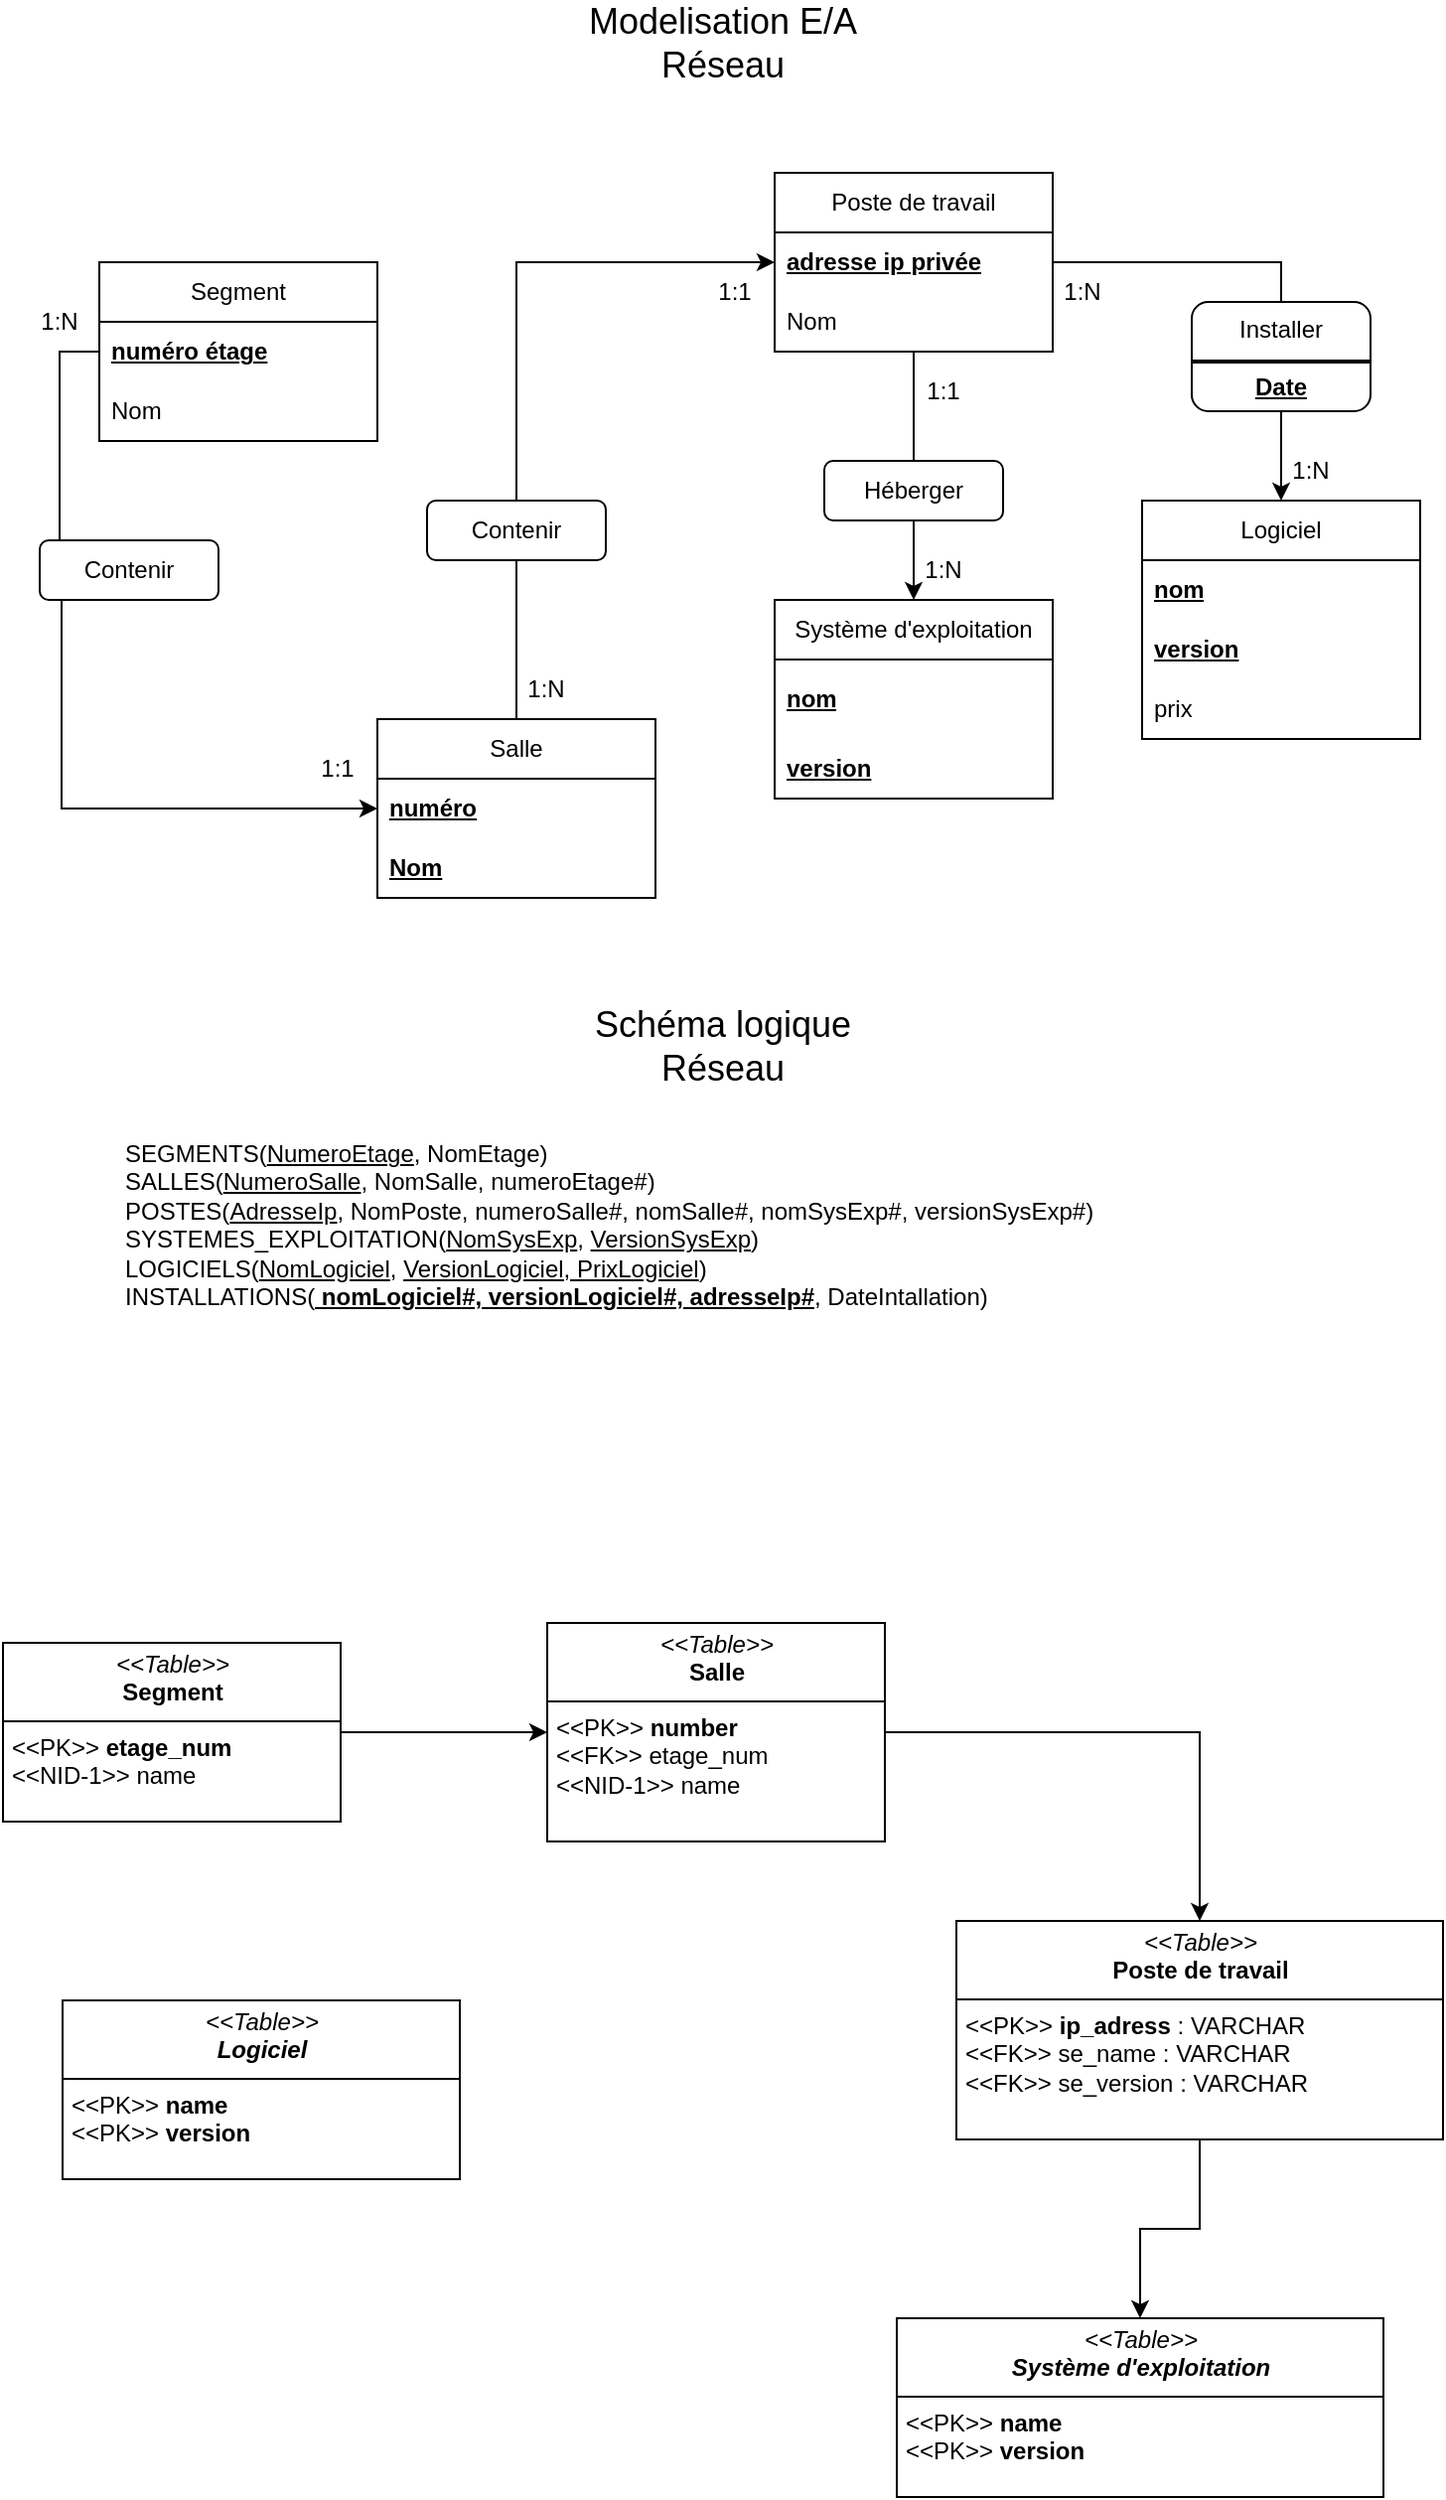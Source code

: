 <mxfile version="26.0.14">
  <diagram id="C5RBs43oDa-KdzZeNtuy" name="Page-1">
    <mxGraphModel dx="1289" dy="-467" grid="1" gridSize="10" guides="1" tooltips="1" connect="1" arrows="1" fold="1" page="1" pageScale="1" pageWidth="827" pageHeight="1169" math="0" shadow="0">
      <root>
        <mxCell id="WIyWlLk6GJQsqaUBKTNV-0" />
        <mxCell id="WIyWlLk6GJQsqaUBKTNV-1" parent="WIyWlLk6GJQsqaUBKTNV-0" />
        <mxCell id="9mr5yLSks6lPNNkDvnGB-1" value="Segment" style="swimlane;fontStyle=0;childLayout=stackLayout;horizontal=1;startSize=30;horizontalStack=0;resizeParent=1;resizeParentMax=0;resizeLast=0;collapsible=1;marginBottom=0;whiteSpace=wrap;html=1;" vertex="1" parent="WIyWlLk6GJQsqaUBKTNV-1">
          <mxGeometry x="100" y="1325" width="140" height="90" as="geometry" />
        </mxCell>
        <mxCell id="9mr5yLSks6lPNNkDvnGB-2" value="&lt;b&gt;&lt;u&gt;numéro étage&lt;/u&gt;&lt;/b&gt;" style="text;strokeColor=none;fillColor=none;align=left;verticalAlign=middle;spacingLeft=4;spacingRight=4;overflow=hidden;points=[[0,0.5],[1,0.5]];portConstraint=eastwest;rotatable=0;whiteSpace=wrap;html=1;" vertex="1" parent="9mr5yLSks6lPNNkDvnGB-1">
          <mxGeometry y="30" width="140" height="30" as="geometry" />
        </mxCell>
        <mxCell id="9mr5yLSks6lPNNkDvnGB-45" value="Nom" style="text;strokeColor=none;fillColor=none;align=left;verticalAlign=middle;spacingLeft=4;spacingRight=4;overflow=hidden;points=[[0,0.5],[1,0.5]];portConstraint=eastwest;rotatable=0;whiteSpace=wrap;html=1;" vertex="1" parent="9mr5yLSks6lPNNkDvnGB-1">
          <mxGeometry y="60" width="140" height="30" as="geometry" />
        </mxCell>
        <mxCell id="9mr5yLSks6lPNNkDvnGB-5" value="Système d&#39;exploitation" style="swimlane;fontStyle=0;childLayout=stackLayout;horizontal=1;startSize=30;horizontalStack=0;resizeParent=1;resizeParentMax=0;resizeLast=0;collapsible=1;marginBottom=0;whiteSpace=wrap;html=1;" vertex="1" parent="WIyWlLk6GJQsqaUBKTNV-1">
          <mxGeometry x="440" y="1495" width="140" height="100" as="geometry" />
        </mxCell>
        <mxCell id="9mr5yLSks6lPNNkDvnGB-6" value="&lt;div&gt;nom&lt;/div&gt;" style="text;strokeColor=none;fillColor=none;align=left;verticalAlign=middle;spacingLeft=4;spacingRight=4;overflow=hidden;points=[[0,0.5],[1,0.5]];portConstraint=eastwest;rotatable=0;whiteSpace=wrap;html=1;fontStyle=5" vertex="1" parent="9mr5yLSks6lPNNkDvnGB-5">
          <mxGeometry y="30" width="140" height="40" as="geometry" />
        </mxCell>
        <mxCell id="9mr5yLSks6lPNNkDvnGB-44" value="&lt;b&gt;&lt;u&gt;version&lt;/u&gt;&lt;/b&gt;" style="text;strokeColor=none;fillColor=none;align=left;verticalAlign=middle;spacingLeft=4;spacingRight=4;overflow=hidden;points=[[0,0.5],[1,0.5]];portConstraint=eastwest;rotatable=0;whiteSpace=wrap;html=1;" vertex="1" parent="9mr5yLSks6lPNNkDvnGB-5">
          <mxGeometry y="70" width="140" height="30" as="geometry" />
        </mxCell>
        <mxCell id="9mr5yLSks6lPNNkDvnGB-19" style="edgeStyle=orthogonalEdgeStyle;rounded=0;orthogonalLoop=1;jettySize=auto;html=1;entryX=0.5;entryY=0;entryDx=0;entryDy=0;exitX=1;exitY=0.5;exitDx=0;exitDy=0;" edge="1" parent="WIyWlLk6GJQsqaUBKTNV-1" source="9mr5yLSks6lPNNkDvnGB-8" target="9mr5yLSks6lPNNkDvnGB-11">
          <mxGeometry relative="1" as="geometry">
            <mxPoint x="695" y="1385" as="sourcePoint" />
          </mxGeometry>
        </mxCell>
        <mxCell id="9mr5yLSks6lPNNkDvnGB-28" style="edgeStyle=orthogonalEdgeStyle;rounded=0;orthogonalLoop=1;jettySize=auto;html=1;entryX=0.5;entryY=0;entryDx=0;entryDy=0;" edge="1" parent="WIyWlLk6GJQsqaUBKTNV-1" source="9mr5yLSks6lPNNkDvnGB-7" target="9mr5yLSks6lPNNkDvnGB-5">
          <mxGeometry relative="1" as="geometry" />
        </mxCell>
        <mxCell id="9mr5yLSks6lPNNkDvnGB-7" value="Poste de travail" style="swimlane;fontStyle=0;childLayout=stackLayout;horizontal=1;startSize=30;horizontalStack=0;resizeParent=1;resizeParentMax=0;resizeLast=0;collapsible=1;marginBottom=0;whiteSpace=wrap;html=1;" vertex="1" parent="WIyWlLk6GJQsqaUBKTNV-1">
          <mxGeometry x="440" y="1280" width="140" height="90" as="geometry" />
        </mxCell>
        <mxCell id="9mr5yLSks6lPNNkDvnGB-8" value="&lt;b&gt;&lt;u&gt;adresse ip privée&lt;/u&gt;&lt;/b&gt;" style="text;strokeColor=none;fillColor=none;align=left;verticalAlign=middle;spacingLeft=4;spacingRight=4;overflow=hidden;points=[[0,0.5],[1,0.5]];portConstraint=eastwest;rotatable=0;whiteSpace=wrap;html=1;" vertex="1" parent="9mr5yLSks6lPNNkDvnGB-7">
          <mxGeometry y="30" width="140" height="30" as="geometry" />
        </mxCell>
        <mxCell id="9mr5yLSks6lPNNkDvnGB-42" value="Nom" style="text;strokeColor=none;fillColor=none;align=left;verticalAlign=middle;spacingLeft=4;spacingRight=4;overflow=hidden;points=[[0,0.5],[1,0.5]];portConstraint=eastwest;rotatable=0;whiteSpace=wrap;html=1;" vertex="1" parent="9mr5yLSks6lPNNkDvnGB-7">
          <mxGeometry y="60" width="140" height="30" as="geometry" />
        </mxCell>
        <mxCell id="9mr5yLSks6lPNNkDvnGB-11" value="Logiciel" style="swimlane;fontStyle=0;childLayout=stackLayout;horizontal=1;startSize=30;horizontalStack=0;resizeParent=1;resizeParentMax=0;resizeLast=0;collapsible=1;marginBottom=0;whiteSpace=wrap;html=1;" vertex="1" parent="WIyWlLk6GJQsqaUBKTNV-1">
          <mxGeometry x="625" y="1445" width="140" height="120" as="geometry" />
        </mxCell>
        <mxCell id="9mr5yLSks6lPNNkDvnGB-12" value="&lt;b&gt;&lt;u&gt;nom&lt;/u&gt;&lt;/b&gt;" style="text;strokeColor=none;fillColor=none;align=left;verticalAlign=middle;spacingLeft=4;spacingRight=4;overflow=hidden;points=[[0,0.5],[1,0.5]];portConstraint=eastwest;rotatable=0;whiteSpace=wrap;html=1;" vertex="1" parent="9mr5yLSks6lPNNkDvnGB-11">
          <mxGeometry y="30" width="140" height="30" as="geometry" />
        </mxCell>
        <mxCell id="9mr5yLSks6lPNNkDvnGB-13" value="&lt;b&gt;&lt;u&gt;version&lt;/u&gt;&lt;/b&gt;" style="text;strokeColor=none;fillColor=none;align=left;verticalAlign=middle;spacingLeft=4;spacingRight=4;overflow=hidden;points=[[0,0.5],[1,0.5]];portConstraint=eastwest;rotatable=0;whiteSpace=wrap;html=1;" vertex="1" parent="9mr5yLSks6lPNNkDvnGB-11">
          <mxGeometry y="60" width="140" height="30" as="geometry" />
        </mxCell>
        <mxCell id="9mr5yLSks6lPNNkDvnGB-62" value="prix" style="text;strokeColor=none;fillColor=none;align=left;verticalAlign=middle;spacingLeft=4;spacingRight=4;overflow=hidden;points=[[0,0.5],[1,0.5]];portConstraint=eastwest;rotatable=0;whiteSpace=wrap;html=1;" vertex="1" parent="9mr5yLSks6lPNNkDvnGB-11">
          <mxGeometry y="90" width="140" height="30" as="geometry" />
        </mxCell>
        <mxCell id="9mr5yLSks6lPNNkDvnGB-15" value="Salle" style="swimlane;fontStyle=0;childLayout=stackLayout;horizontal=1;startSize=30;horizontalStack=0;resizeParent=1;resizeParentMax=0;resizeLast=0;collapsible=1;marginBottom=0;whiteSpace=wrap;html=1;" vertex="1" parent="WIyWlLk6GJQsqaUBKTNV-1">
          <mxGeometry x="240" y="1555" width="140" height="90" as="geometry" />
        </mxCell>
        <mxCell id="9mr5yLSks6lPNNkDvnGB-16" value="&lt;b&gt;&lt;u&gt;numéro&lt;/u&gt;&lt;/b&gt;" style="text;strokeColor=none;fillColor=none;align=left;verticalAlign=middle;spacingLeft=4;spacingRight=4;overflow=hidden;points=[[0,0.5],[1,0.5]];portConstraint=eastwest;rotatable=0;whiteSpace=wrap;html=1;" vertex="1" parent="9mr5yLSks6lPNNkDvnGB-15">
          <mxGeometry y="30" width="140" height="30" as="geometry" />
        </mxCell>
        <mxCell id="9mr5yLSks6lPNNkDvnGB-46" value="&lt;b&gt;&lt;u&gt;Nom&lt;/u&gt;&lt;/b&gt;" style="text;strokeColor=none;fillColor=none;align=left;verticalAlign=middle;spacingLeft=4;spacingRight=4;overflow=hidden;points=[[0,0.5],[1,0.5]];portConstraint=eastwest;rotatable=0;whiteSpace=wrap;html=1;" vertex="1" parent="9mr5yLSks6lPNNkDvnGB-15">
          <mxGeometry y="60" width="140" height="30" as="geometry" />
        </mxCell>
        <mxCell id="9mr5yLSks6lPNNkDvnGB-22" value="1:N" style="text;html=1;align=center;verticalAlign=middle;whiteSpace=wrap;rounded=0;" vertex="1" parent="WIyWlLk6GJQsqaUBKTNV-1">
          <mxGeometry x="565" y="1325" width="60" height="30" as="geometry" />
        </mxCell>
        <mxCell id="9mr5yLSks6lPNNkDvnGB-23" value="1:N" style="text;html=1;align=center;verticalAlign=middle;whiteSpace=wrap;rounded=0;" vertex="1" parent="WIyWlLk6GJQsqaUBKTNV-1">
          <mxGeometry x="680" y="1415" width="60" height="30" as="geometry" />
        </mxCell>
        <mxCell id="9mr5yLSks6lPNNkDvnGB-24" style="edgeStyle=orthogonalEdgeStyle;rounded=0;orthogonalLoop=1;jettySize=auto;html=1;exitX=0;exitY=0.5;exitDx=0;exitDy=0;entryX=0;entryY=0.5;entryDx=0;entryDy=0;" edge="1" parent="WIyWlLk6GJQsqaUBKTNV-1" source="9mr5yLSks6lPNNkDvnGB-2" target="9mr5yLSks6lPNNkDvnGB-16">
          <mxGeometry relative="1" as="geometry">
            <mxPoint x="120" y="1358" as="sourcePoint" />
            <mxPoint x="210" y="1560" as="targetPoint" />
            <Array as="points">
              <mxPoint x="80" y="1370" />
              <mxPoint x="80" y="1493" />
              <mxPoint x="81" y="1493" />
              <mxPoint x="81" y="1600" />
            </Array>
          </mxGeometry>
        </mxCell>
        <mxCell id="9mr5yLSks6lPNNkDvnGB-29" value="Contenir" style="rounded=1;whiteSpace=wrap;html=1;" vertex="1" parent="WIyWlLk6GJQsqaUBKTNV-1">
          <mxGeometry x="70" y="1465" width="90" height="30" as="geometry" />
        </mxCell>
        <mxCell id="9mr5yLSks6lPNNkDvnGB-27" style="edgeStyle=orthogonalEdgeStyle;rounded=0;orthogonalLoop=1;jettySize=auto;html=1;entryX=0;entryY=0.5;entryDx=0;entryDy=0;" edge="1" parent="WIyWlLk6GJQsqaUBKTNV-1" source="9mr5yLSks6lPNNkDvnGB-15" target="9mr5yLSks6lPNNkDvnGB-8">
          <mxGeometry relative="1" as="geometry">
            <mxPoint x="300" y="1295" as="targetPoint" />
          </mxGeometry>
        </mxCell>
        <mxCell id="9mr5yLSks6lPNNkDvnGB-30" value="Contenir" style="rounded=1;whiteSpace=wrap;html=1;" vertex="1" parent="WIyWlLk6GJQsqaUBKTNV-1">
          <mxGeometry x="265" y="1445" width="90" height="30" as="geometry" />
        </mxCell>
        <mxCell id="9mr5yLSks6lPNNkDvnGB-31" value="Héberger" style="rounded=1;whiteSpace=wrap;html=1;" vertex="1" parent="WIyWlLk6GJQsqaUBKTNV-1">
          <mxGeometry x="465" y="1425" width="90" height="30" as="geometry" />
        </mxCell>
        <mxCell id="9mr5yLSks6lPNNkDvnGB-32" value="Installer&lt;div&gt;&lt;br&gt;&lt;/div&gt;&lt;div&gt;&lt;u&gt;&lt;b&gt;Date&lt;/b&gt;&lt;/u&gt;&lt;/div&gt;" style="rounded=1;whiteSpace=wrap;html=1;" vertex="1" parent="WIyWlLk6GJQsqaUBKTNV-1">
          <mxGeometry x="650" y="1345" width="90" height="55" as="geometry" />
        </mxCell>
        <mxCell id="9mr5yLSks6lPNNkDvnGB-34" value="1:N" style="text;html=1;align=center;verticalAlign=middle;whiteSpace=wrap;rounded=0;" vertex="1" parent="WIyWlLk6GJQsqaUBKTNV-1">
          <mxGeometry x="50" y="1340" width="60" height="30" as="geometry" />
        </mxCell>
        <mxCell id="9mr5yLSks6lPNNkDvnGB-35" value="1:1" style="text;html=1;align=center;verticalAlign=middle;whiteSpace=wrap;rounded=0;" vertex="1" parent="WIyWlLk6GJQsqaUBKTNV-1">
          <mxGeometry x="190" y="1565" width="60" height="30" as="geometry" />
        </mxCell>
        <mxCell id="9mr5yLSks6lPNNkDvnGB-36" value="1:N" style="text;html=1;align=center;verticalAlign=middle;whiteSpace=wrap;rounded=0;" vertex="1" parent="WIyWlLk6GJQsqaUBKTNV-1">
          <mxGeometry x="295" y="1525" width="60" height="30" as="geometry" />
        </mxCell>
        <mxCell id="9mr5yLSks6lPNNkDvnGB-37" value="1:1" style="text;html=1;align=center;verticalAlign=middle;whiteSpace=wrap;rounded=0;" vertex="1" parent="WIyWlLk6GJQsqaUBKTNV-1">
          <mxGeometry x="495" y="1375" width="60" height="30" as="geometry" />
        </mxCell>
        <mxCell id="9mr5yLSks6lPNNkDvnGB-38" value="1:N" style="text;html=1;align=center;verticalAlign=middle;whiteSpace=wrap;rounded=0;" vertex="1" parent="WIyWlLk6GJQsqaUBKTNV-1">
          <mxGeometry x="495" y="1465" width="60" height="30" as="geometry" />
        </mxCell>
        <mxCell id="9mr5yLSks6lPNNkDvnGB-39" value="1:1" style="text;html=1;align=center;verticalAlign=middle;whiteSpace=wrap;rounded=0;" vertex="1" parent="WIyWlLk6GJQsqaUBKTNV-1">
          <mxGeometry x="390" y="1325" width="60" height="30" as="geometry" />
        </mxCell>
        <mxCell id="9mr5yLSks6lPNNkDvnGB-41" value="&lt;font style=&quot;font-size: 18px;&quot;&gt;Modelisation E/A Réseau&lt;/font&gt;" style="text;html=1;align=center;verticalAlign=middle;whiteSpace=wrap;rounded=0;" vertex="1" parent="WIyWlLk6GJQsqaUBKTNV-1">
          <mxGeometry x="344" y="1200" width="140" height="30" as="geometry" />
        </mxCell>
        <mxCell id="9mr5yLSks6lPNNkDvnGB-47" value="&lt;font style=&quot;font-size: 18px;&quot;&gt;Schéma logique Réseau&lt;/font&gt;" style="text;html=1;align=center;verticalAlign=middle;whiteSpace=wrap;rounded=0;" vertex="1" parent="WIyWlLk6GJQsqaUBKTNV-1">
          <mxGeometry x="344" y="1705" width="140" height="30" as="geometry" />
        </mxCell>
        <mxCell id="9mr5yLSks6lPNNkDvnGB-56" style="edgeStyle=orthogonalEdgeStyle;rounded=0;orthogonalLoop=1;jettySize=auto;html=1;exitX=1;exitY=0.5;exitDx=0;exitDy=0;entryX=0;entryY=0.5;entryDx=0;entryDy=0;" edge="1" parent="WIyWlLk6GJQsqaUBKTNV-1" source="9mr5yLSks6lPNNkDvnGB-51" target="9mr5yLSks6lPNNkDvnGB-52">
          <mxGeometry relative="1" as="geometry" />
        </mxCell>
        <mxCell id="9mr5yLSks6lPNNkDvnGB-51" value="&lt;p style=&quot;margin:0px;margin-top:4px;text-align:center;&quot;&gt;&lt;i&gt;&amp;lt;&amp;lt;Table&amp;gt;&amp;gt;&lt;/i&gt;&lt;br&gt;&lt;b&gt;Segment&lt;/b&gt;&lt;/p&gt;&lt;hr size=&quot;1&quot; style=&quot;border-style:solid;&quot;&gt;&lt;p style=&quot;margin:0px;margin-left:4px;&quot;&gt;&amp;lt;&amp;lt;PK&amp;gt;&amp;gt; &lt;b&gt;etage_num&lt;/b&gt;&lt;/p&gt;&lt;p style=&quot;margin:0px;margin-left:4px;&quot;&gt;&amp;lt;&amp;lt;NID-1&amp;gt;&amp;gt; name&lt;/p&gt;" style="verticalAlign=top;align=left;overflow=fill;html=1;whiteSpace=wrap;" vertex="1" parent="WIyWlLk6GJQsqaUBKTNV-1">
          <mxGeometry x="51.5" y="2020" width="170" height="90" as="geometry" />
        </mxCell>
        <mxCell id="9mr5yLSks6lPNNkDvnGB-57" style="edgeStyle=orthogonalEdgeStyle;rounded=0;orthogonalLoop=1;jettySize=auto;html=1;entryX=0.5;entryY=0;entryDx=0;entryDy=0;" edge="1" parent="WIyWlLk6GJQsqaUBKTNV-1" source="9mr5yLSks6lPNNkDvnGB-52" target="9mr5yLSks6lPNNkDvnGB-53">
          <mxGeometry relative="1" as="geometry" />
        </mxCell>
        <mxCell id="9mr5yLSks6lPNNkDvnGB-52" value="&lt;p style=&quot;margin:0px;margin-top:4px;text-align:center;&quot;&gt;&lt;i&gt;&amp;lt;&amp;lt;Table&amp;gt;&amp;gt;&lt;/i&gt;&lt;br&gt;&lt;b&gt;Salle&lt;/b&gt;&lt;/p&gt;&lt;hr size=&quot;1&quot; style=&quot;border-style:solid;&quot;&gt;&lt;p style=&quot;margin:0px;margin-left:4px;&quot;&gt;&amp;lt;&amp;lt;PK&amp;gt;&amp;gt; &lt;b&gt;number&lt;/b&gt;&lt;/p&gt;&lt;p style=&quot;margin:0px;margin-left:4px;&quot;&gt;&amp;lt;&amp;lt;FK&amp;gt;&amp;gt; etage_num&lt;/p&gt;&lt;p style=&quot;margin:0px;margin-left:4px;&quot;&gt;&amp;lt;&amp;lt;NID-1&amp;gt;&amp;gt; name&lt;/p&gt;" style="verticalAlign=top;align=left;overflow=fill;html=1;whiteSpace=wrap;" vertex="1" parent="WIyWlLk6GJQsqaUBKTNV-1">
          <mxGeometry x="325.5" y="2010" width="170" height="110" as="geometry" />
        </mxCell>
        <mxCell id="9mr5yLSks6lPNNkDvnGB-58" style="edgeStyle=orthogonalEdgeStyle;rounded=0;orthogonalLoop=1;jettySize=auto;html=1;entryX=0.5;entryY=0;entryDx=0;entryDy=0;" edge="1" parent="WIyWlLk6GJQsqaUBKTNV-1" source="9mr5yLSks6lPNNkDvnGB-53" target="9mr5yLSks6lPNNkDvnGB-55">
          <mxGeometry relative="1" as="geometry">
            <mxPoint x="624" y="2350" as="targetPoint" />
          </mxGeometry>
        </mxCell>
        <mxCell id="9mr5yLSks6lPNNkDvnGB-53" value="&lt;p style=&quot;margin:0px;margin-top:4px;text-align:center;&quot;&gt;&lt;i&gt;&amp;lt;&amp;lt;Table&amp;gt;&amp;gt;&lt;/i&gt;&lt;br&gt;&lt;b&gt;Poste de travail&lt;/b&gt;&lt;/p&gt;&lt;hr size=&quot;1&quot; style=&quot;border-style:solid;&quot;&gt;&lt;p style=&quot;margin:0px;margin-left:4px;&quot;&gt;&amp;lt;&amp;lt;PK&amp;gt;&amp;gt; &lt;b&gt;ip_adress&lt;/b&gt; :&amp;nbsp;&lt;span style=&quot;background-color: transparent; color: light-dark(rgb(0, 0, 0), rgb(255, 255, 255));&quot;&gt;VARCHAR&lt;/span&gt;&lt;/p&gt;&lt;p style=&quot;margin:0px;margin-left:4px;&quot;&gt;&amp;lt;&amp;lt;FK&amp;gt;&amp;gt; se_name : VARCHAR&lt;/p&gt;&lt;p style=&quot;margin: 0px 0px 0px 4px;&quot;&gt;&amp;lt;&amp;lt;FK&amp;gt;&amp;gt; se_version : VARCHAR&lt;/p&gt;" style="verticalAlign=top;align=left;overflow=fill;html=1;whiteSpace=wrap;" vertex="1" parent="WIyWlLk6GJQsqaUBKTNV-1">
          <mxGeometry x="531.5" y="2160" width="245" height="110" as="geometry" />
        </mxCell>
        <mxCell id="9mr5yLSks6lPNNkDvnGB-55" value="&lt;p style=&quot;margin:0px;margin-top:4px;text-align:center;&quot;&gt;&lt;i&gt;&amp;lt;&amp;lt;Table&amp;gt;&amp;gt;&lt;/i&gt;&lt;br&gt;&lt;i style=&quot;background-color: transparent; color: light-dark(rgb(0, 0, 0), rgb(255, 255, 255));&quot;&gt;&lt;b&gt;Système d&#39;exploitation&lt;/b&gt;&lt;/i&gt;&lt;/p&gt;&lt;hr size=&quot;1&quot; style=&quot;border-style:solid;&quot;&gt;&lt;p style=&quot;margin:0px;margin-left:4px;&quot;&gt;&amp;lt;&amp;lt;PK&amp;gt;&amp;gt; &lt;b&gt;name&lt;/b&gt;&lt;/p&gt;&lt;p style=&quot;margin:0px;margin-left:4px;&quot;&gt;&amp;lt;&amp;lt;PK&amp;gt;&amp;gt; &lt;b&gt;version&lt;/b&gt;&lt;/p&gt;" style="verticalAlign=top;align=left;overflow=fill;html=1;whiteSpace=wrap;" vertex="1" parent="WIyWlLk6GJQsqaUBKTNV-1">
          <mxGeometry x="501.5" y="2360" width="245" height="90" as="geometry" />
        </mxCell>
        <mxCell id="9mr5yLSks6lPNNkDvnGB-59" value="&lt;p style=&quot;margin:0px;margin-top:4px;text-align:center;&quot;&gt;&lt;i&gt;&amp;lt;&amp;lt;Table&amp;gt;&amp;gt;&lt;/i&gt;&lt;br&gt;&lt;b&gt;&lt;i&gt;Logiciel&lt;/i&gt;&lt;/b&gt;&lt;/p&gt;&lt;hr size=&quot;1&quot; style=&quot;border-style:solid;&quot;&gt;&lt;p style=&quot;margin:0px;margin-left:4px;&quot;&gt;&amp;lt;&amp;lt;PK&amp;gt;&amp;gt; &lt;b&gt;name&lt;/b&gt;&lt;/p&gt;&lt;p style=&quot;margin:0px;margin-left:4px;&quot;&gt;&amp;lt;&amp;lt;PK&amp;gt;&amp;gt; &lt;b&gt;version&lt;/b&gt;&lt;/p&gt;" style="verticalAlign=top;align=left;overflow=fill;html=1;whiteSpace=wrap;" vertex="1" parent="WIyWlLk6GJQsqaUBKTNV-1">
          <mxGeometry x="81.5" y="2200" width="200" height="90" as="geometry" />
        </mxCell>
        <mxCell id="9mr5yLSks6lPNNkDvnGB-60" value="SEGMENTS(&lt;u&gt;NumeroEtage&lt;/u&gt;, NomEtage)&lt;div&gt;SALLES(&lt;u&gt;NumeroSalle&lt;/u&gt;,&amp;nbsp;&lt;span style=&quot;background-color: transparent; color: light-dark(rgb(0, 0, 0), rgb(255, 255, 255));&quot;&gt;NomSalle,&lt;/span&gt;&lt;span style=&quot;background-color: transparent; color: light-dark(rgb(0, 0, 0), rgb(255, 255, 255));&quot;&gt;&amp;nbsp;&lt;/span&gt;&lt;span style=&quot;background-color: transparent; color: light-dark(rgb(0, 0, 0), rgb(255, 255, 255));&quot;&gt;numeroEtage#&lt;/span&gt;&lt;span style=&quot;background-color: transparent; color: light-dark(rgb(0, 0, 0), rgb(255, 255, 255));&quot;&gt;)&lt;/span&gt;&lt;/div&gt;&lt;div&gt;POSTES(&lt;u&gt;AdresseIp&lt;/u&gt;, NomPoste, numeroSalle#, nomSalle#, nomSysExp#, versionSysExp#)&lt;/div&gt;&lt;div&gt;SYSTEMES_EXPLOITATION(&lt;u&gt;NomSysExp&lt;/u&gt;, &lt;u&gt;VersionSysExp&lt;/u&gt;)&lt;/div&gt;&lt;div&gt;LOGICIELS(&lt;u&gt;NomLogiciel&lt;/u&gt;, &lt;u&gt;VersionLogiciel, PrixLogiciel&lt;/u&gt;)&lt;/div&gt;&lt;div&gt;INSTALLATIONS(&lt;u&gt;&lt;b&gt; nomLogiciel#, versionLogiciel#, adresseIp#&lt;/b&gt;&lt;/u&gt;, DateIntallation)&lt;/div&gt;" style="text;whiteSpace=wrap;html=1;" vertex="1" parent="WIyWlLk6GJQsqaUBKTNV-1">
          <mxGeometry x="111" y="1760" width="509" height="110" as="geometry" />
        </mxCell>
        <mxCell id="9mr5yLSks6lPNNkDvnGB-61" value="" style="line;strokeWidth=2;html=1;" vertex="1" parent="WIyWlLk6GJQsqaUBKTNV-1">
          <mxGeometry x="650" y="1370" width="90" height="10" as="geometry" />
        </mxCell>
      </root>
    </mxGraphModel>
  </diagram>
</mxfile>

